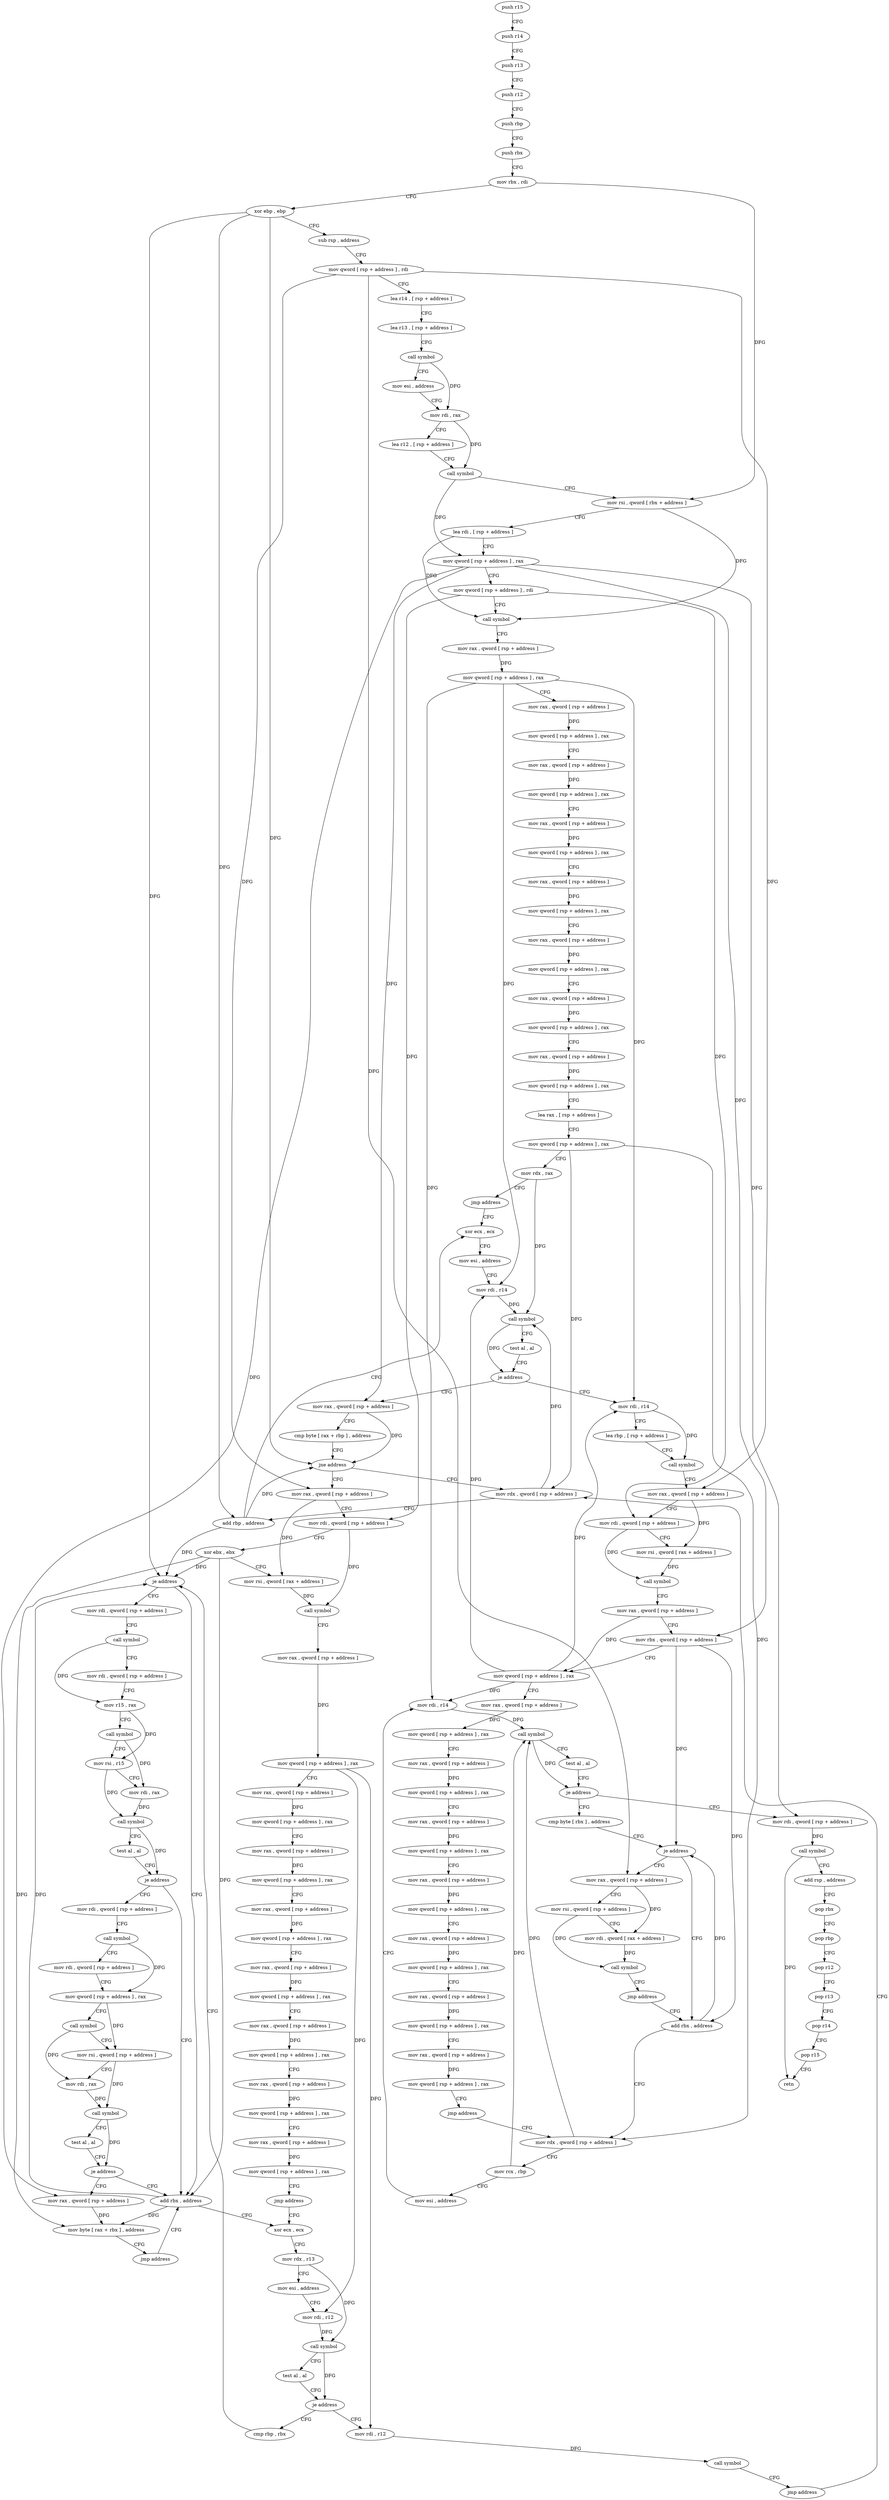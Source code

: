 digraph "func" {
"87872" [label = "push r15" ]
"87874" [label = "push r14" ]
"87876" [label = "push r13" ]
"87878" [label = "push r12" ]
"87880" [label = "push rbp" ]
"87881" [label = "push rbx" ]
"87882" [label = "mov rbx , rdi" ]
"87885" [label = "xor ebp , ebp" ]
"87887" [label = "sub rsp , address" ]
"87894" [label = "mov qword [ rsp + address ] , rdi" ]
"87899" [label = "lea r14 , [ rsp + address ]" ]
"87907" [label = "lea r13 , [ rsp + address ]" ]
"87915" [label = "call symbol" ]
"87920" [label = "mov esi , address" ]
"87925" [label = "mov rdi , rax" ]
"87928" [label = "lea r12 , [ rsp + address ]" ]
"87936" [label = "call symbol" ]
"87941" [label = "mov rsi , qword [ rbx + address ]" ]
"87945" [label = "lea rdi , [ rsp + address ]" ]
"87950" [label = "mov qword [ rsp + address ] , rax" ]
"87955" [label = "mov qword [ rsp + address ] , rdi" ]
"87960" [label = "call symbol" ]
"87965" [label = "mov rax , qword [ rsp + address ]" ]
"87970" [label = "mov qword [ rsp + address ] , rax" ]
"87978" [label = "mov rax , qword [ rsp + address ]" ]
"87983" [label = "mov qword [ rsp + address ] , rax" ]
"87991" [label = "mov rax , qword [ rsp + address ]" ]
"87996" [label = "mov qword [ rsp + address ] , rax" ]
"88004" [label = "mov rax , qword [ rsp + address ]" ]
"88009" [label = "mov qword [ rsp + address ] , rax" ]
"88017" [label = "mov rax , qword [ rsp + address ]" ]
"88022" [label = "mov qword [ rsp + address ] , rax" ]
"88030" [label = "mov rax , qword [ rsp + address ]" ]
"88035" [label = "mov qword [ rsp + address ] , rax" ]
"88043" [label = "mov rax , qword [ rsp + address ]" ]
"88048" [label = "mov qword [ rsp + address ] , rax" ]
"88056" [label = "mov rax , qword [ rsp + address ]" ]
"88061" [label = "mov qword [ rsp + address ] , rax" ]
"88069" [label = "lea rax , [ rsp + address ]" ]
"88077" [label = "mov qword [ rsp + address ] , rax" ]
"88082" [label = "mov rdx , rax" ]
"88085" [label = "jmp address" ]
"88105" [label = "xor ecx , ecx" ]
"88107" [label = "mov esi , address" ]
"88112" [label = "mov rdi , r14" ]
"88115" [label = "call symbol" ]
"88120" [label = "test al , al" ]
"88122" [label = "je address" ]
"88432" [label = "mov rdi , r14" ]
"88128" [label = "mov rax , qword [ rsp + address ]" ]
"88435" [label = "lea rbp , [ rsp + address ]" ]
"88440" [label = "call symbol" ]
"88445" [label = "mov rax , qword [ rsp + address ]" ]
"88450" [label = "mov rdi , qword [ rsp + address ]" ]
"88455" [label = "mov rsi , qword [ rax + address ]" ]
"88459" [label = "call symbol" ]
"88464" [label = "mov rax , qword [ rsp + address ]" ]
"88469" [label = "mov rbx , qword [ rsp + address ]" ]
"88474" [label = "mov qword [ rsp + address ] , rax" ]
"88482" [label = "mov rax , qword [ rsp + address ]" ]
"88487" [label = "mov qword [ rsp + address ] , rax" ]
"88495" [label = "mov rax , qword [ rsp + address ]" ]
"88500" [label = "mov qword [ rsp + address ] , rax" ]
"88508" [label = "mov rax , qword [ rsp + address ]" ]
"88513" [label = "mov qword [ rsp + address ] , rax" ]
"88521" [label = "mov rax , qword [ rsp + address ]" ]
"88526" [label = "mov qword [ rsp + address ] , rax" ]
"88534" [label = "mov rax , qword [ rsp + address ]" ]
"88539" [label = "mov qword [ rsp + address ] , rax" ]
"88547" [label = "mov rax , qword [ rsp + address ]" ]
"88552" [label = "mov qword [ rsp + address ] , rax" ]
"88560" [label = "mov rax , qword [ rsp + address ]" ]
"88565" [label = "mov qword [ rsp + address ] , rax" ]
"88573" [label = "jmp address" ]
"88580" [label = "mov rdx , qword [ rsp + address ]" ]
"88133" [label = "cmp byte [ rax + rbp ] , address" ]
"88137" [label = "jne address" ]
"88096" [label = "mov rdx , qword [ rsp + address ]" ]
"88139" [label = "mov rax , qword [ rsp + address ]" ]
"88585" [label = "mov rcx , rbp" ]
"88588" [label = "mov esi , address" ]
"88593" [label = "mov rdi , r14" ]
"88596" [label = "call symbol" ]
"88601" [label = "test al , al" ]
"88603" [label = "je address" ]
"88640" [label = "mov rdi , qword [ rsp + address ]" ]
"88605" [label = "cmp byte [ rbx ] , address" ]
"88101" [label = "add rbp , address" ]
"88144" [label = "mov rdi , qword [ rsp + address ]" ]
"88149" [label = "xor ebx , ebx" ]
"88151" [label = "mov rsi , qword [ rax + address ]" ]
"88155" [label = "call symbol" ]
"88160" [label = "mov rax , qword [ rsp + address ]" ]
"88165" [label = "mov qword [ rsp + address ] , rax" ]
"88173" [label = "mov rax , qword [ rsp + address ]" ]
"88178" [label = "mov qword [ rsp + address ] , rax" ]
"88186" [label = "mov rax , qword [ rsp + address ]" ]
"88191" [label = "mov qword [ rsp + address ] , rax" ]
"88199" [label = "mov rax , qword [ rsp + address ]" ]
"88204" [label = "mov qword [ rsp + address ] , rax" ]
"88212" [label = "mov rax , qword [ rsp + address ]" ]
"88217" [label = "mov qword [ rsp + address ] , rax" ]
"88225" [label = "mov rax , qword [ rsp + address ]" ]
"88230" [label = "mov qword [ rsp + address ] , rax" ]
"88238" [label = "mov rax , qword [ rsp + address ]" ]
"88243" [label = "mov qword [ rsp + address ] , rax" ]
"88251" [label = "mov rax , qword [ rsp + address ]" ]
"88256" [label = "mov qword [ rsp + address ] , rax" ]
"88264" [label = "jmp address" ]
"88276" [label = "xor ecx , ecx" ]
"88645" [label = "call symbol" ]
"88650" [label = "add rsp , address" ]
"88657" [label = "pop rbx" ]
"88658" [label = "pop rbp" ]
"88659" [label = "pop r12" ]
"88661" [label = "pop r13" ]
"88663" [label = "pop r14" ]
"88665" [label = "pop r15" ]
"88667" [label = "retn" ]
"88608" [label = "je address" ]
"88576" [label = "add rbx , address" ]
"88610" [label = "mov rax , qword [ rsp + address ]" ]
"88278" [label = "mov rdx , r13" ]
"88281" [label = "mov esi , address" ]
"88286" [label = "mov rdi , r12" ]
"88289" [label = "call symbol" ]
"88294" [label = "test al , al" ]
"88296" [label = "je address" ]
"88416" [label = "mov rdi , r12" ]
"88298" [label = "cmp rbp , rbx" ]
"88615" [label = "mov rsi , qword [ rsp + address ]" ]
"88620" [label = "mov rdi , qword [ rax + address ]" ]
"88624" [label = "call symbol" ]
"88629" [label = "jmp address" ]
"88419" [label = "call symbol" ]
"88424" [label = "jmp address" ]
"88301" [label = "je address" ]
"88272" [label = "add rbx , address" ]
"88303" [label = "mov rdi , qword [ rsp + address ]" ]
"88311" [label = "call symbol" ]
"88316" [label = "mov rdi , qword [ rsp + address ]" ]
"88324" [label = "mov r15 , rax" ]
"88327" [label = "call symbol" ]
"88332" [label = "mov rsi , r15" ]
"88335" [label = "mov rdi , rax" ]
"88338" [label = "call symbol" ]
"88343" [label = "test al , al" ]
"88345" [label = "je address" ]
"88347" [label = "mov rdi , qword [ rsp + address ]" ]
"88355" [label = "call symbol" ]
"88360" [label = "mov rdi , qword [ rsp + address ]" ]
"88368" [label = "mov qword [ rsp + address ] , rax" ]
"88373" [label = "call symbol" ]
"88378" [label = "mov rsi , qword [ rsp + address ]" ]
"88383" [label = "mov rdi , rax" ]
"88386" [label = "call symbol" ]
"88391" [label = "test al , al" ]
"88393" [label = "je address" ]
"88395" [label = "mov rax , qword [ rsp + address ]" ]
"88400" [label = "mov byte [ rax + rbx ] , address" ]
"88404" [label = "jmp address" ]
"87872" -> "87874" [ label = "CFG" ]
"87874" -> "87876" [ label = "CFG" ]
"87876" -> "87878" [ label = "CFG" ]
"87878" -> "87880" [ label = "CFG" ]
"87880" -> "87881" [ label = "CFG" ]
"87881" -> "87882" [ label = "CFG" ]
"87882" -> "87885" [ label = "CFG" ]
"87882" -> "87941" [ label = "DFG" ]
"87885" -> "87887" [ label = "CFG" ]
"87885" -> "88137" [ label = "DFG" ]
"87885" -> "88101" [ label = "DFG" ]
"87885" -> "88301" [ label = "DFG" ]
"87887" -> "87894" [ label = "CFG" ]
"87894" -> "87899" [ label = "CFG" ]
"87894" -> "88445" [ label = "DFG" ]
"87894" -> "88139" [ label = "DFG" ]
"87894" -> "88610" [ label = "DFG" ]
"87899" -> "87907" [ label = "CFG" ]
"87907" -> "87915" [ label = "CFG" ]
"87915" -> "87920" [ label = "CFG" ]
"87915" -> "87925" [ label = "DFG" ]
"87920" -> "87925" [ label = "CFG" ]
"87925" -> "87928" [ label = "CFG" ]
"87925" -> "87936" [ label = "DFG" ]
"87928" -> "87936" [ label = "CFG" ]
"87936" -> "87941" [ label = "CFG" ]
"87936" -> "87950" [ label = "DFG" ]
"87941" -> "87945" [ label = "CFG" ]
"87941" -> "87960" [ label = "DFG" ]
"87945" -> "87950" [ label = "CFG" ]
"87945" -> "87960" [ label = "DFG" ]
"87950" -> "87955" [ label = "CFG" ]
"87950" -> "88469" [ label = "DFG" ]
"87950" -> "88128" [ label = "DFG" ]
"87950" -> "88640" [ label = "DFG" ]
"87950" -> "88395" [ label = "DFG" ]
"87955" -> "87960" [ label = "CFG" ]
"87955" -> "88450" [ label = "DFG" ]
"87955" -> "88144" [ label = "DFG" ]
"87960" -> "87965" [ label = "CFG" ]
"87965" -> "87970" [ label = "DFG" ]
"87970" -> "87978" [ label = "CFG" ]
"87970" -> "88112" [ label = "DFG" ]
"87970" -> "88432" [ label = "DFG" ]
"87970" -> "88593" [ label = "DFG" ]
"87978" -> "87983" [ label = "DFG" ]
"87983" -> "87991" [ label = "CFG" ]
"87991" -> "87996" [ label = "DFG" ]
"87996" -> "88004" [ label = "CFG" ]
"88004" -> "88009" [ label = "DFG" ]
"88009" -> "88017" [ label = "CFG" ]
"88017" -> "88022" [ label = "DFG" ]
"88022" -> "88030" [ label = "CFG" ]
"88030" -> "88035" [ label = "DFG" ]
"88035" -> "88043" [ label = "CFG" ]
"88043" -> "88048" [ label = "DFG" ]
"88048" -> "88056" [ label = "CFG" ]
"88056" -> "88061" [ label = "DFG" ]
"88061" -> "88069" [ label = "CFG" ]
"88069" -> "88077" [ label = "CFG" ]
"88077" -> "88082" [ label = "CFG" ]
"88077" -> "88580" [ label = "DFG" ]
"88077" -> "88096" [ label = "DFG" ]
"88082" -> "88085" [ label = "CFG" ]
"88082" -> "88115" [ label = "DFG" ]
"88085" -> "88105" [ label = "CFG" ]
"88105" -> "88107" [ label = "CFG" ]
"88107" -> "88112" [ label = "CFG" ]
"88112" -> "88115" [ label = "DFG" ]
"88115" -> "88120" [ label = "CFG" ]
"88115" -> "88122" [ label = "DFG" ]
"88120" -> "88122" [ label = "CFG" ]
"88122" -> "88432" [ label = "CFG" ]
"88122" -> "88128" [ label = "CFG" ]
"88432" -> "88435" [ label = "CFG" ]
"88432" -> "88440" [ label = "DFG" ]
"88128" -> "88133" [ label = "CFG" ]
"88128" -> "88137" [ label = "DFG" ]
"88435" -> "88440" [ label = "CFG" ]
"88440" -> "88445" [ label = "CFG" ]
"88445" -> "88450" [ label = "CFG" ]
"88445" -> "88455" [ label = "DFG" ]
"88450" -> "88455" [ label = "CFG" ]
"88450" -> "88459" [ label = "DFG" ]
"88455" -> "88459" [ label = "DFG" ]
"88459" -> "88464" [ label = "CFG" ]
"88464" -> "88469" [ label = "CFG" ]
"88464" -> "88474" [ label = "DFG" ]
"88469" -> "88474" [ label = "CFG" ]
"88469" -> "88608" [ label = "DFG" ]
"88469" -> "88576" [ label = "DFG" ]
"88474" -> "88482" [ label = "CFG" ]
"88474" -> "88112" [ label = "DFG" ]
"88474" -> "88432" [ label = "DFG" ]
"88474" -> "88593" [ label = "DFG" ]
"88482" -> "88487" [ label = "DFG" ]
"88487" -> "88495" [ label = "CFG" ]
"88495" -> "88500" [ label = "DFG" ]
"88500" -> "88508" [ label = "CFG" ]
"88508" -> "88513" [ label = "DFG" ]
"88513" -> "88521" [ label = "CFG" ]
"88521" -> "88526" [ label = "DFG" ]
"88526" -> "88534" [ label = "CFG" ]
"88534" -> "88539" [ label = "DFG" ]
"88539" -> "88547" [ label = "CFG" ]
"88547" -> "88552" [ label = "DFG" ]
"88552" -> "88560" [ label = "CFG" ]
"88560" -> "88565" [ label = "DFG" ]
"88565" -> "88573" [ label = "CFG" ]
"88573" -> "88580" [ label = "CFG" ]
"88580" -> "88585" [ label = "CFG" ]
"88580" -> "88596" [ label = "DFG" ]
"88133" -> "88137" [ label = "CFG" ]
"88137" -> "88096" [ label = "CFG" ]
"88137" -> "88139" [ label = "CFG" ]
"88096" -> "88101" [ label = "CFG" ]
"88096" -> "88115" [ label = "DFG" ]
"88139" -> "88144" [ label = "CFG" ]
"88139" -> "88151" [ label = "DFG" ]
"88585" -> "88588" [ label = "CFG" ]
"88585" -> "88596" [ label = "DFG" ]
"88588" -> "88593" [ label = "CFG" ]
"88593" -> "88596" [ label = "DFG" ]
"88596" -> "88601" [ label = "CFG" ]
"88596" -> "88603" [ label = "DFG" ]
"88601" -> "88603" [ label = "CFG" ]
"88603" -> "88640" [ label = "CFG" ]
"88603" -> "88605" [ label = "CFG" ]
"88640" -> "88645" [ label = "DFG" ]
"88605" -> "88608" [ label = "CFG" ]
"88101" -> "88105" [ label = "CFG" ]
"88101" -> "88137" [ label = "DFG" ]
"88101" -> "88301" [ label = "DFG" ]
"88144" -> "88149" [ label = "CFG" ]
"88144" -> "88155" [ label = "DFG" ]
"88149" -> "88151" [ label = "CFG" ]
"88149" -> "88301" [ label = "DFG" ]
"88149" -> "88272" [ label = "DFG" ]
"88149" -> "88400" [ label = "DFG" ]
"88151" -> "88155" [ label = "DFG" ]
"88155" -> "88160" [ label = "CFG" ]
"88160" -> "88165" [ label = "DFG" ]
"88165" -> "88173" [ label = "CFG" ]
"88165" -> "88286" [ label = "DFG" ]
"88165" -> "88416" [ label = "DFG" ]
"88173" -> "88178" [ label = "DFG" ]
"88178" -> "88186" [ label = "CFG" ]
"88186" -> "88191" [ label = "DFG" ]
"88191" -> "88199" [ label = "CFG" ]
"88199" -> "88204" [ label = "DFG" ]
"88204" -> "88212" [ label = "CFG" ]
"88212" -> "88217" [ label = "DFG" ]
"88217" -> "88225" [ label = "CFG" ]
"88225" -> "88230" [ label = "DFG" ]
"88230" -> "88238" [ label = "CFG" ]
"88238" -> "88243" [ label = "DFG" ]
"88243" -> "88251" [ label = "CFG" ]
"88251" -> "88256" [ label = "DFG" ]
"88256" -> "88264" [ label = "CFG" ]
"88264" -> "88276" [ label = "CFG" ]
"88276" -> "88278" [ label = "CFG" ]
"88645" -> "88650" [ label = "CFG" ]
"88645" -> "88667" [ label = "DFG" ]
"88650" -> "88657" [ label = "CFG" ]
"88657" -> "88658" [ label = "CFG" ]
"88658" -> "88659" [ label = "CFG" ]
"88659" -> "88661" [ label = "CFG" ]
"88661" -> "88663" [ label = "CFG" ]
"88663" -> "88665" [ label = "CFG" ]
"88665" -> "88667" [ label = "CFG" ]
"88608" -> "88576" [ label = "CFG" ]
"88608" -> "88610" [ label = "CFG" ]
"88576" -> "88580" [ label = "CFG" ]
"88576" -> "88608" [ label = "DFG" ]
"88610" -> "88615" [ label = "CFG" ]
"88610" -> "88620" [ label = "DFG" ]
"88278" -> "88281" [ label = "CFG" ]
"88278" -> "88289" [ label = "DFG" ]
"88281" -> "88286" [ label = "CFG" ]
"88286" -> "88289" [ label = "DFG" ]
"88289" -> "88294" [ label = "CFG" ]
"88289" -> "88296" [ label = "DFG" ]
"88294" -> "88296" [ label = "CFG" ]
"88296" -> "88416" [ label = "CFG" ]
"88296" -> "88298" [ label = "CFG" ]
"88416" -> "88419" [ label = "DFG" ]
"88298" -> "88301" [ label = "CFG" ]
"88615" -> "88620" [ label = "CFG" ]
"88615" -> "88624" [ label = "DFG" ]
"88620" -> "88624" [ label = "DFG" ]
"88624" -> "88629" [ label = "CFG" ]
"88629" -> "88576" [ label = "CFG" ]
"88419" -> "88424" [ label = "CFG" ]
"88424" -> "88096" [ label = "CFG" ]
"88301" -> "88272" [ label = "CFG" ]
"88301" -> "88303" [ label = "CFG" ]
"88272" -> "88276" [ label = "CFG" ]
"88272" -> "88301" [ label = "DFG" ]
"88272" -> "88400" [ label = "DFG" ]
"88303" -> "88311" [ label = "CFG" ]
"88311" -> "88316" [ label = "CFG" ]
"88311" -> "88324" [ label = "DFG" ]
"88316" -> "88324" [ label = "CFG" ]
"88324" -> "88327" [ label = "CFG" ]
"88324" -> "88332" [ label = "DFG" ]
"88327" -> "88332" [ label = "CFG" ]
"88327" -> "88335" [ label = "DFG" ]
"88332" -> "88335" [ label = "CFG" ]
"88332" -> "88338" [ label = "DFG" ]
"88335" -> "88338" [ label = "DFG" ]
"88338" -> "88343" [ label = "CFG" ]
"88338" -> "88345" [ label = "DFG" ]
"88343" -> "88345" [ label = "CFG" ]
"88345" -> "88272" [ label = "CFG" ]
"88345" -> "88347" [ label = "CFG" ]
"88347" -> "88355" [ label = "CFG" ]
"88355" -> "88360" [ label = "CFG" ]
"88355" -> "88368" [ label = "DFG" ]
"88360" -> "88368" [ label = "CFG" ]
"88368" -> "88373" [ label = "CFG" ]
"88368" -> "88378" [ label = "DFG" ]
"88373" -> "88378" [ label = "CFG" ]
"88373" -> "88383" [ label = "DFG" ]
"88378" -> "88383" [ label = "CFG" ]
"88378" -> "88386" [ label = "DFG" ]
"88383" -> "88386" [ label = "DFG" ]
"88386" -> "88391" [ label = "CFG" ]
"88386" -> "88393" [ label = "DFG" ]
"88391" -> "88393" [ label = "CFG" ]
"88393" -> "88272" [ label = "CFG" ]
"88393" -> "88395" [ label = "CFG" ]
"88395" -> "88400" [ label = "DFG" ]
"88400" -> "88404" [ label = "CFG" ]
"88404" -> "88272" [ label = "CFG" ]
}
